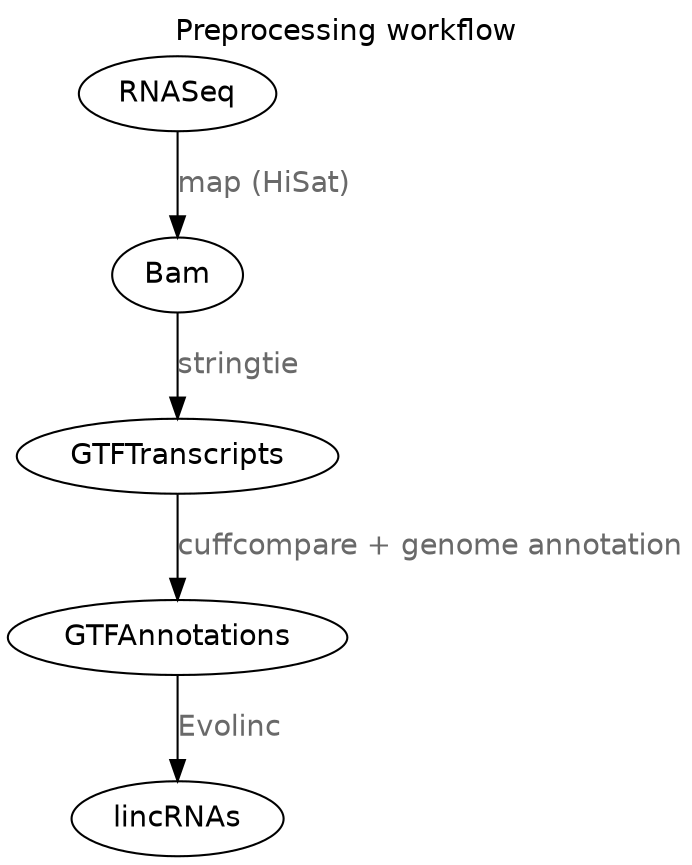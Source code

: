 digraph g {
    label="Preprocessing workflow\n"
    labelloc="t"
    graph [fontname = "helvetica"];
    node [fontname = "helvetica"];
    edge [fontname = "helvetica", fontcolor=dimgray];

    RNASeq
    Bam
    GTFTranscripts
    GTFAnnotations
    lincRNAs

    RNASeq -> Bam [label="map (HiSat)"]
    Bam -> GTFTranscripts [label="stringtie"]
    GTFTranscripts -> GTFAnnotations [label="cuffcompare + genome annotation"]
    GTFAnnotations -> lincRNAs [label="Evolinc"]
}
